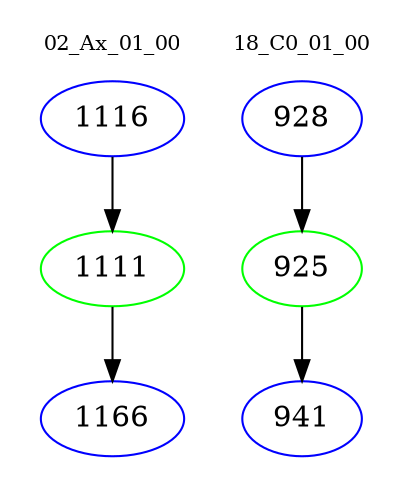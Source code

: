 digraph{
subgraph cluster_0 {
color = white
label = "02_Ax_01_00";
fontsize=10;
T0_1116 [label="1116", color="blue"]
T0_1116 -> T0_1111 [color="black"]
T0_1111 [label="1111", color="green"]
T0_1111 -> T0_1166 [color="black"]
T0_1166 [label="1166", color="blue"]
}
subgraph cluster_1 {
color = white
label = "18_C0_01_00";
fontsize=10;
T1_928 [label="928", color="blue"]
T1_928 -> T1_925 [color="black"]
T1_925 [label="925", color="green"]
T1_925 -> T1_941 [color="black"]
T1_941 [label="941", color="blue"]
}
}
